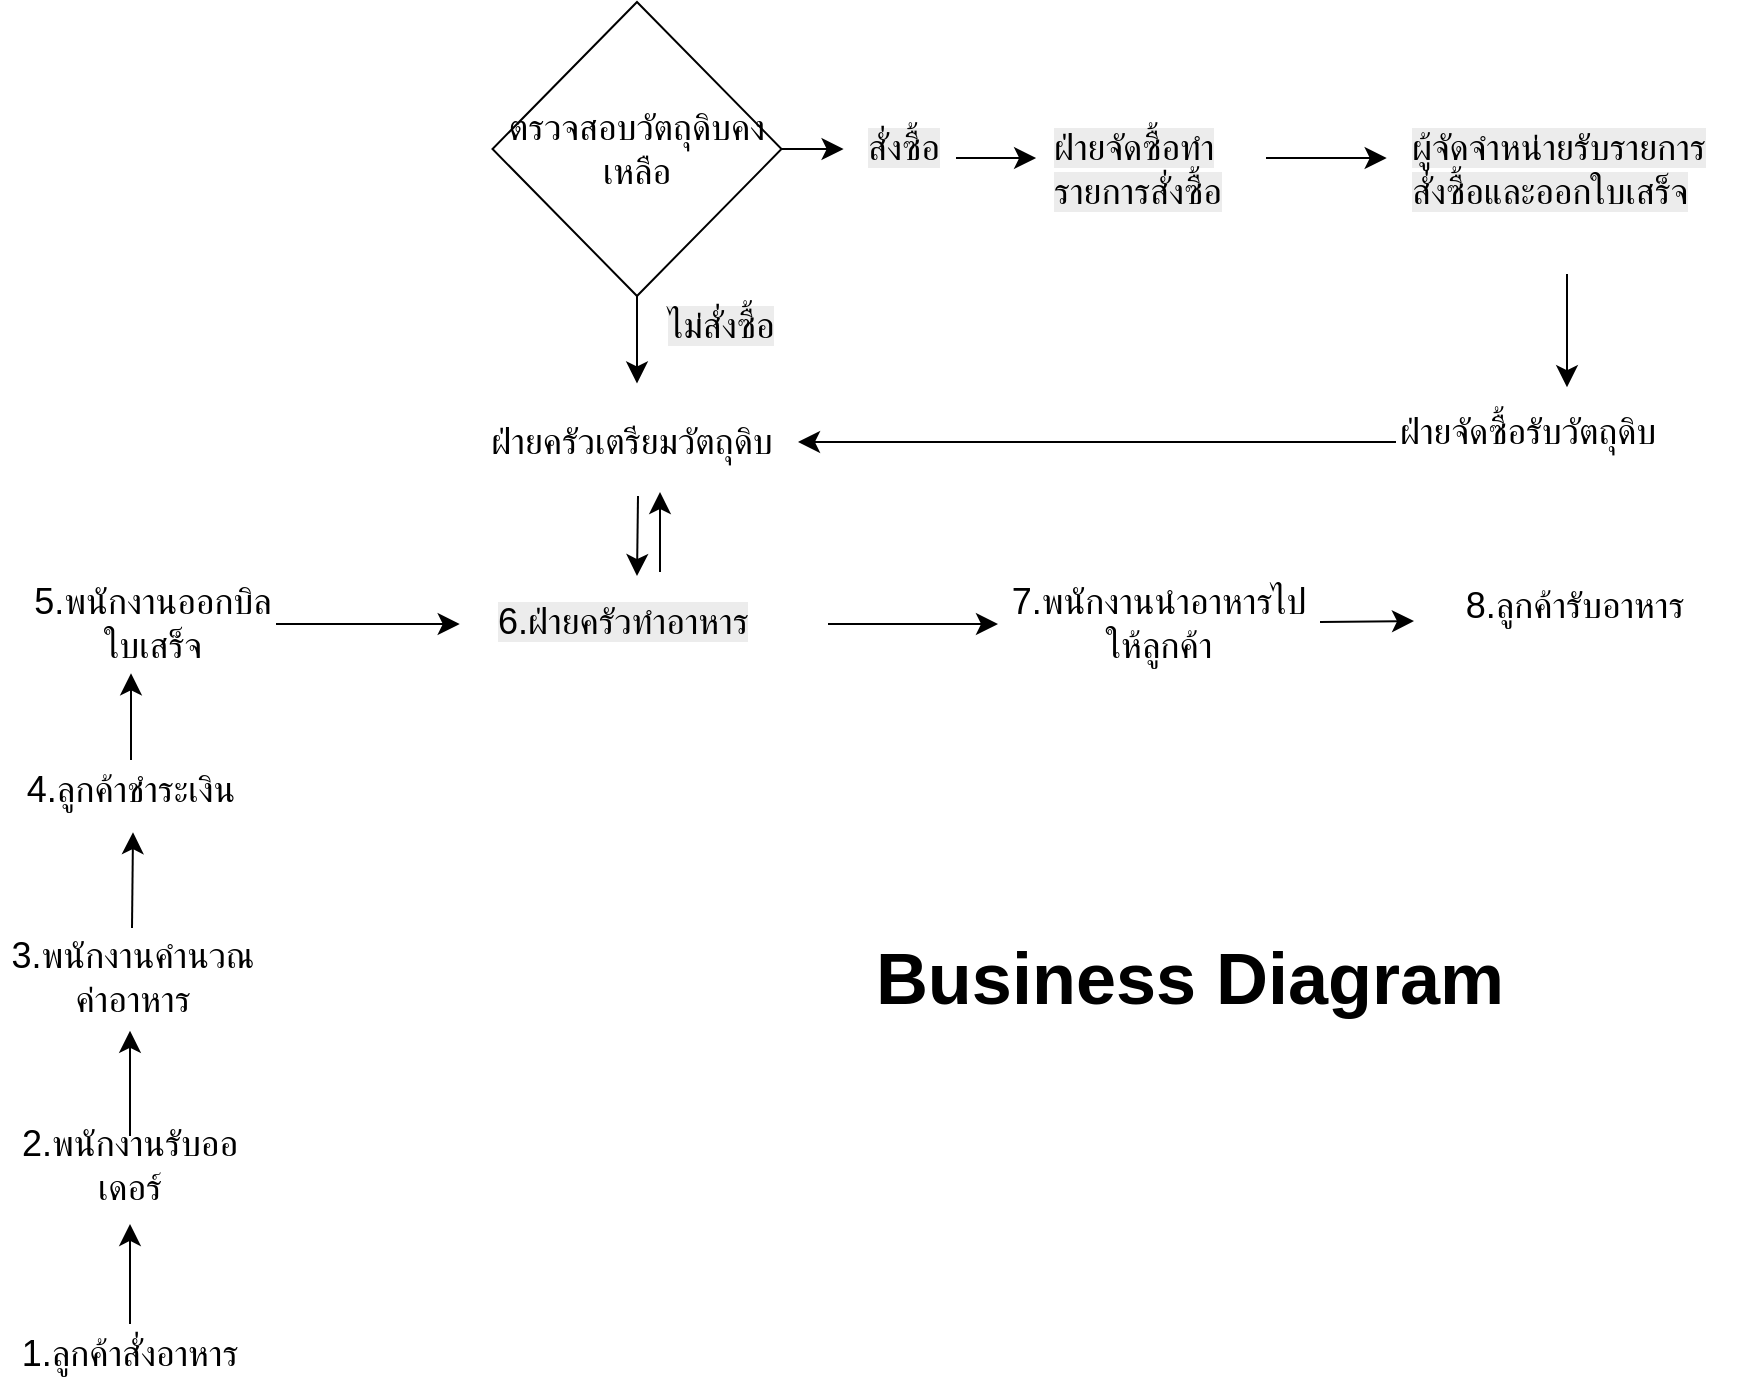 <mxfile version="28.2.7">
  <diagram name="Page-1" id="EJ1yezNTaf4-5R43Sayd">
    <mxGraphModel dx="1603" dy="1345" grid="0" gridSize="10" guides="1" tooltips="1" connect="1" arrows="1" fold="1" page="0" pageScale="1" pageWidth="1920" pageHeight="1200" math="0" shadow="0">
      <root>
        <mxCell id="0" />
        <mxCell id="1" parent="0" />
        <mxCell id="cfBLmCmzg_fQDiiJpG3t-11" style="edgeStyle=none;curved=1;rounded=0;orthogonalLoop=1;jettySize=auto;html=1;fontSize=12;startSize=8;endSize=8;" edge="1" parent="1" source="cfBLmCmzg_fQDiiJpG3t-1">
          <mxGeometry relative="1" as="geometry">
            <mxPoint x="74.0" y="222.966" as="targetPoint" />
          </mxGeometry>
        </mxCell>
        <mxCell id="cfBLmCmzg_fQDiiJpG3t-1" value="1.ลูกค้าสั่งอาหาร" style="text;html=1;whiteSpace=wrap;strokeColor=none;fillColor=none;align=center;verticalAlign=middle;rounded=0;fontSize=18;" vertex="1" parent="1">
          <mxGeometry x="16" y="273" width="116" height="30" as="geometry" />
        </mxCell>
        <mxCell id="cfBLmCmzg_fQDiiJpG3t-12" style="edgeStyle=none;curved=1;rounded=0;orthogonalLoop=1;jettySize=auto;html=1;fontSize=12;startSize=8;endSize=8;" edge="1" parent="1" source="cfBLmCmzg_fQDiiJpG3t-2">
          <mxGeometry relative="1" as="geometry">
            <mxPoint x="74.0" y="126.414" as="targetPoint" />
          </mxGeometry>
        </mxCell>
        <mxCell id="cfBLmCmzg_fQDiiJpG3t-2" value="2.พนักงานรับออเดอร์" style="text;html=1;whiteSpace=wrap;strokeColor=none;fillColor=none;align=center;verticalAlign=middle;rounded=0;fontSize=18;" vertex="1" parent="1">
          <mxGeometry x="16" y="179" width="116" height="30" as="geometry" />
        </mxCell>
        <mxCell id="cfBLmCmzg_fQDiiJpG3t-13" style="edgeStyle=none;curved=1;rounded=0;orthogonalLoop=1;jettySize=auto;html=1;fontSize=12;startSize=8;endSize=8;" edge="1" parent="1">
          <mxGeometry relative="1" as="geometry">
            <mxPoint x="75.5" y="27.103" as="targetPoint" />
            <mxPoint x="75" y="75" as="sourcePoint" />
          </mxGeometry>
        </mxCell>
        <mxCell id="cfBLmCmzg_fQDiiJpG3t-3" value="3.พนักงานคำนวณค่าอาหาร" style="text;html=1;whiteSpace=wrap;strokeColor=none;fillColor=none;align=center;verticalAlign=middle;rounded=0;fontSize=18;" vertex="1" parent="1">
          <mxGeometry x="9" y="85" width="133" height="30" as="geometry" />
        </mxCell>
        <mxCell id="cfBLmCmzg_fQDiiJpG3t-14" style="edgeStyle=none;curved=1;rounded=0;orthogonalLoop=1;jettySize=auto;html=1;fontSize=12;startSize=8;endSize=8;" edge="1" parent="1" source="cfBLmCmzg_fQDiiJpG3t-4">
          <mxGeometry relative="1" as="geometry">
            <mxPoint x="74.5" y="-52.345" as="targetPoint" />
          </mxGeometry>
        </mxCell>
        <mxCell id="cfBLmCmzg_fQDiiJpG3t-4" value="4.ลูกค้าชำระเงิน" style="text;html=1;whiteSpace=wrap;strokeColor=none;fillColor=none;align=center;verticalAlign=middle;rounded=0;fontSize=18;" vertex="1" parent="1">
          <mxGeometry x="13" y="-9" width="123" height="30" as="geometry" />
        </mxCell>
        <mxCell id="cfBLmCmzg_fQDiiJpG3t-15" style="edgeStyle=none;curved=1;rounded=0;orthogonalLoop=1;jettySize=auto;html=1;fontSize=12;startSize=8;endSize=8;" edge="1" parent="1" source="cfBLmCmzg_fQDiiJpG3t-5">
          <mxGeometry relative="1" as="geometry">
            <mxPoint x="238.857" y="-77" as="targetPoint" />
          </mxGeometry>
        </mxCell>
        <mxCell id="cfBLmCmzg_fQDiiJpG3t-5" value="5.พนักงานออกบิลใบเสร็จ" style="text;html=1;whiteSpace=wrap;strokeColor=none;fillColor=none;align=center;verticalAlign=middle;rounded=0;fontSize=18;" vertex="1" parent="1">
          <mxGeometry x="24" y="-92" width="123" height="30" as="geometry" />
        </mxCell>
        <mxCell id="cfBLmCmzg_fQDiiJpG3t-16" style="edgeStyle=none;curved=1;rounded=0;orthogonalLoop=1;jettySize=auto;html=1;entryX=0;entryY=0.5;entryDx=0;entryDy=0;fontSize=12;startSize=8;endSize=8;" edge="1" parent="1" target="cfBLmCmzg_fQDiiJpG3t-7">
          <mxGeometry relative="1" as="geometry">
            <mxPoint x="423" y="-77" as="sourcePoint" />
          </mxGeometry>
        </mxCell>
        <mxCell id="cfBLmCmzg_fQDiiJpG3t-24" style="edgeStyle=none;curved=1;rounded=0;orthogonalLoop=1;jettySize=auto;html=1;fontSize=12;startSize=8;endSize=8;" edge="1" parent="1">
          <mxGeometry relative="1" as="geometry">
            <mxPoint x="327.5" y="-101.0" as="targetPoint" />
            <mxPoint x="328" y="-141" as="sourcePoint" />
          </mxGeometry>
        </mxCell>
        <mxCell id="cfBLmCmzg_fQDiiJpG3t-6" value="ฝ่ายครัวเตรียมวัตถุดิบ&amp;nbsp;" style="text;html=1;whiteSpace=wrap;strokeColor=none;fillColor=none;align=center;verticalAlign=middle;rounded=0;fontSize=18;" vertex="1" parent="1">
          <mxGeometry x="247" y="-183" width="161" height="30" as="geometry" />
        </mxCell>
        <mxCell id="cfBLmCmzg_fQDiiJpG3t-17" style="edgeStyle=none;curved=1;rounded=0;orthogonalLoop=1;jettySize=auto;html=1;entryX=0;entryY=0.75;entryDx=0;entryDy=0;fontSize=12;startSize=8;endSize=8;" edge="1" parent="1" source="cfBLmCmzg_fQDiiJpG3t-7" target="cfBLmCmzg_fQDiiJpG3t-8">
          <mxGeometry relative="1" as="geometry" />
        </mxCell>
        <mxCell id="cfBLmCmzg_fQDiiJpG3t-7" value="7.พนักงานนำอาหารไปให้ลูกค้า" style="text;html=1;whiteSpace=wrap;strokeColor=none;fillColor=none;align=center;verticalAlign=middle;rounded=0;fontSize=18;" vertex="1" parent="1">
          <mxGeometry x="508" y="-92" width="161" height="30" as="geometry" />
        </mxCell>
        <mxCell id="cfBLmCmzg_fQDiiJpG3t-8" value="8.ลูกค้ารับอาหาร" style="text;html=1;whiteSpace=wrap;strokeColor=none;fillColor=none;align=center;verticalAlign=middle;rounded=0;fontSize=18;" vertex="1" parent="1">
          <mxGeometry x="716" y="-101" width="161" height="30" as="geometry" />
        </mxCell>
        <mxCell id="cfBLmCmzg_fQDiiJpG3t-18" value="&lt;span style=&quot;color: rgb(0, 0, 0); font-family: Helvetica; font-size: 18px; font-style: normal; font-variant-ligatures: normal; font-variant-caps: normal; font-weight: 400; letter-spacing: normal; orphans: 2; text-align: center; text-indent: 0px; text-transform: none; widows: 2; word-spacing: 0px; -webkit-text-stroke-width: 0px; white-space: normal; background-color: rgb(236, 236, 236); text-decoration-thickness: initial; text-decoration-style: initial; text-decoration-color: initial; float: none; display: inline !important;&quot;&gt;6.ฝ่ายครัวทำอาหาร&lt;/span&gt;" style="text;whiteSpace=wrap;html=1;" vertex="1" parent="1">
          <mxGeometry x="256" y="-95" width="159" height="44" as="geometry" />
        </mxCell>
        <mxCell id="cfBLmCmzg_fQDiiJpG3t-21" style="edgeStyle=none;curved=1;rounded=0;orthogonalLoop=1;jettySize=auto;html=1;fontSize=12;startSize=8;endSize=8;" edge="1" parent="1" source="cfBLmCmzg_fQDiiJpG3t-19">
          <mxGeometry relative="1" as="geometry">
            <mxPoint x="327.5" y="-197.286" as="targetPoint" />
          </mxGeometry>
        </mxCell>
        <mxCell id="cfBLmCmzg_fQDiiJpG3t-26" style="edgeStyle=none;curved=1;rounded=0;orthogonalLoop=1;jettySize=auto;html=1;fontSize=12;startSize=8;endSize=8;" edge="1" parent="1" source="cfBLmCmzg_fQDiiJpG3t-19">
          <mxGeometry relative="1" as="geometry">
            <mxPoint x="430.8" y="-314.5" as="targetPoint" />
          </mxGeometry>
        </mxCell>
        <mxCell id="cfBLmCmzg_fQDiiJpG3t-19" value="ตรวจสอบวัตถุดิบคงเหลือ" style="rhombus;whiteSpace=wrap;html=1;fontSize=18;" vertex="1" parent="1">
          <mxGeometry x="255.25" y="-388" width="144.5" height="147" as="geometry" />
        </mxCell>
        <mxCell id="cfBLmCmzg_fQDiiJpG3t-22" value="&lt;span style=&quot;color: rgb(0, 0, 0); font-family: Helvetica; font-size: 18px; font-style: normal; font-variant-ligatures: normal; font-variant-caps: normal; font-weight: 400; letter-spacing: normal; orphans: 2; text-align: center; text-indent: 0px; text-transform: none; widows: 2; word-spacing: 0px; -webkit-text-stroke-width: 0px; white-space: normal; background-color: rgb(236, 236, 236); text-decoration-thickness: initial; text-decoration-style: initial; text-decoration-color: initial; float: none; display: inline !important;&quot;&gt;ไม่สั่งซื้อ&lt;/span&gt;" style="text;whiteSpace=wrap;html=1;" vertex="1" parent="1">
          <mxGeometry x="341" y="-243" width="159" height="44" as="geometry" />
        </mxCell>
        <mxCell id="cfBLmCmzg_fQDiiJpG3t-31" style="edgeStyle=none;curved=1;rounded=0;orthogonalLoop=1;jettySize=auto;html=1;fontSize=12;startSize=8;endSize=8;" edge="1" parent="1" source="cfBLmCmzg_fQDiiJpG3t-23">
          <mxGeometry relative="1" as="geometry">
            <mxPoint x="527.043" y="-310" as="targetPoint" />
          </mxGeometry>
        </mxCell>
        <mxCell id="cfBLmCmzg_fQDiiJpG3t-23" value="&lt;span style=&quot;color: rgb(0, 0, 0); font-family: Helvetica; font-size: 18px; font-style: normal; font-variant-ligatures: normal; font-variant-caps: normal; font-weight: 400; letter-spacing: normal; orphans: 2; text-align: center; text-indent: 0px; text-transform: none; widows: 2; word-spacing: 0px; -webkit-text-stroke-width: 0px; white-space: normal; background-color: rgb(236, 236, 236); text-decoration-thickness: initial; text-decoration-style: initial; text-decoration-color: initial; float: none; display: inline !important;&quot;&gt;สั่งซื้อ&lt;/span&gt;" style="text;whiteSpace=wrap;html=1;" vertex="1" parent="1">
          <mxGeometry x="441" y="-332" width="46" height="44" as="geometry" />
        </mxCell>
        <mxCell id="cfBLmCmzg_fQDiiJpG3t-25" value="" style="endArrow=classic;html=1;rounded=0;fontSize=12;startSize=8;endSize=8;curved=1;" edge="1" parent="1">
          <mxGeometry width="50" height="50" relative="1" as="geometry">
            <mxPoint x="339" y="-103" as="sourcePoint" />
            <mxPoint x="339" y="-143" as="targetPoint" />
          </mxGeometry>
        </mxCell>
        <mxCell id="cfBLmCmzg_fQDiiJpG3t-33" style="edgeStyle=none;curved=1;rounded=0;orthogonalLoop=1;jettySize=auto;html=1;fontSize=12;startSize=8;endSize=8;" edge="1" parent="1" source="cfBLmCmzg_fQDiiJpG3t-27">
          <mxGeometry relative="1" as="geometry">
            <mxPoint x="702.348" y="-310" as="targetPoint" />
          </mxGeometry>
        </mxCell>
        <mxCell id="cfBLmCmzg_fQDiiJpG3t-27" value="&lt;span style=&quot;color: rgb(0, 0, 0); font-family: Helvetica; font-size: 18px; font-style: normal; font-variant-ligatures: normal; font-variant-caps: normal; font-weight: 400; letter-spacing: normal; orphans: 2; text-align: center; text-indent: 0px; text-transform: none; widows: 2; word-spacing: 0px; -webkit-text-stroke-width: 0px; white-space: normal; background-color: rgb(236, 236, 236); text-decoration-thickness: initial; text-decoration-style: initial; text-decoration-color: initial; float: none; display: inline !important;&quot;&gt;ฝ่ายจัดซื้อทำรายการสั่งซื้อ&lt;/span&gt;" style="text;whiteSpace=wrap;html=1;" vertex="1" parent="1">
          <mxGeometry x="534" y="-332" width="108" height="44" as="geometry" />
        </mxCell>
        <mxCell id="cfBLmCmzg_fQDiiJpG3t-34" style="edgeStyle=none;curved=1;rounded=0;orthogonalLoop=1;jettySize=auto;html=1;fontSize=12;startSize=8;endSize=8;" edge="1" parent="1" source="cfBLmCmzg_fQDiiJpG3t-28">
          <mxGeometry relative="1" as="geometry">
            <mxPoint x="792.5" y="-195.391" as="targetPoint" />
          </mxGeometry>
        </mxCell>
        <mxCell id="cfBLmCmzg_fQDiiJpG3t-28" value="&lt;span style=&quot;color: rgb(0, 0, 0); font-family: Helvetica; font-size: 18px; font-style: normal; font-variant-ligatures: normal; font-variant-caps: normal; font-weight: 400; letter-spacing: normal; orphans: 2; text-align: center; text-indent: 0px; text-transform: none; widows: 2; word-spacing: 0px; -webkit-text-stroke-width: 0px; white-space: normal; background-color: rgb(236, 236, 236); text-decoration-thickness: initial; text-decoration-style: initial; text-decoration-color: initial; float: none; display: inline !important;&quot;&gt;ผู้จัดจำหน่ายรับรายการสั่งซื้อและออกใบเสร็จ&lt;/span&gt;" style="text;whiteSpace=wrap;html=1;" vertex="1" parent="1">
          <mxGeometry x="713" y="-332" width="159" height="80" as="geometry" />
        </mxCell>
        <mxCell id="cfBLmCmzg_fQDiiJpG3t-30" style="edgeStyle=none;curved=1;rounded=0;orthogonalLoop=1;jettySize=auto;html=1;entryX=1;entryY=0.5;entryDx=0;entryDy=0;fontSize=12;startSize=8;endSize=8;" edge="1" parent="1" source="cfBLmCmzg_fQDiiJpG3t-29" target="cfBLmCmzg_fQDiiJpG3t-6">
          <mxGeometry relative="1" as="geometry" />
        </mxCell>
        <mxCell id="cfBLmCmzg_fQDiiJpG3t-29" value="&lt;div style=&quot;text-align: center;&quot;&gt;&lt;span style=&quot;background-color: transparent; color: light-dark(rgb(0, 0, 0), rgb(255, 255, 255)); font-size: 18px;&quot;&gt;ฝ่ายจัดซื้อรับวัตถุดิบ&lt;/span&gt;&lt;/div&gt;" style="text;whiteSpace=wrap;html=1;" vertex="1" parent="1">
          <mxGeometry x="707" y="-190" width="159" height="44" as="geometry" />
        </mxCell>
        <mxCell id="cfBLmCmzg_fQDiiJpG3t-35" value="Business Diagram" style="text;html=1;whiteSpace=wrap;strokeColor=none;fillColor=none;align=center;verticalAlign=middle;rounded=0;fontSize=36;fontStyle=1" vertex="1" parent="1">
          <mxGeometry x="425" y="85" width="358" height="30" as="geometry" />
        </mxCell>
      </root>
    </mxGraphModel>
  </diagram>
</mxfile>
